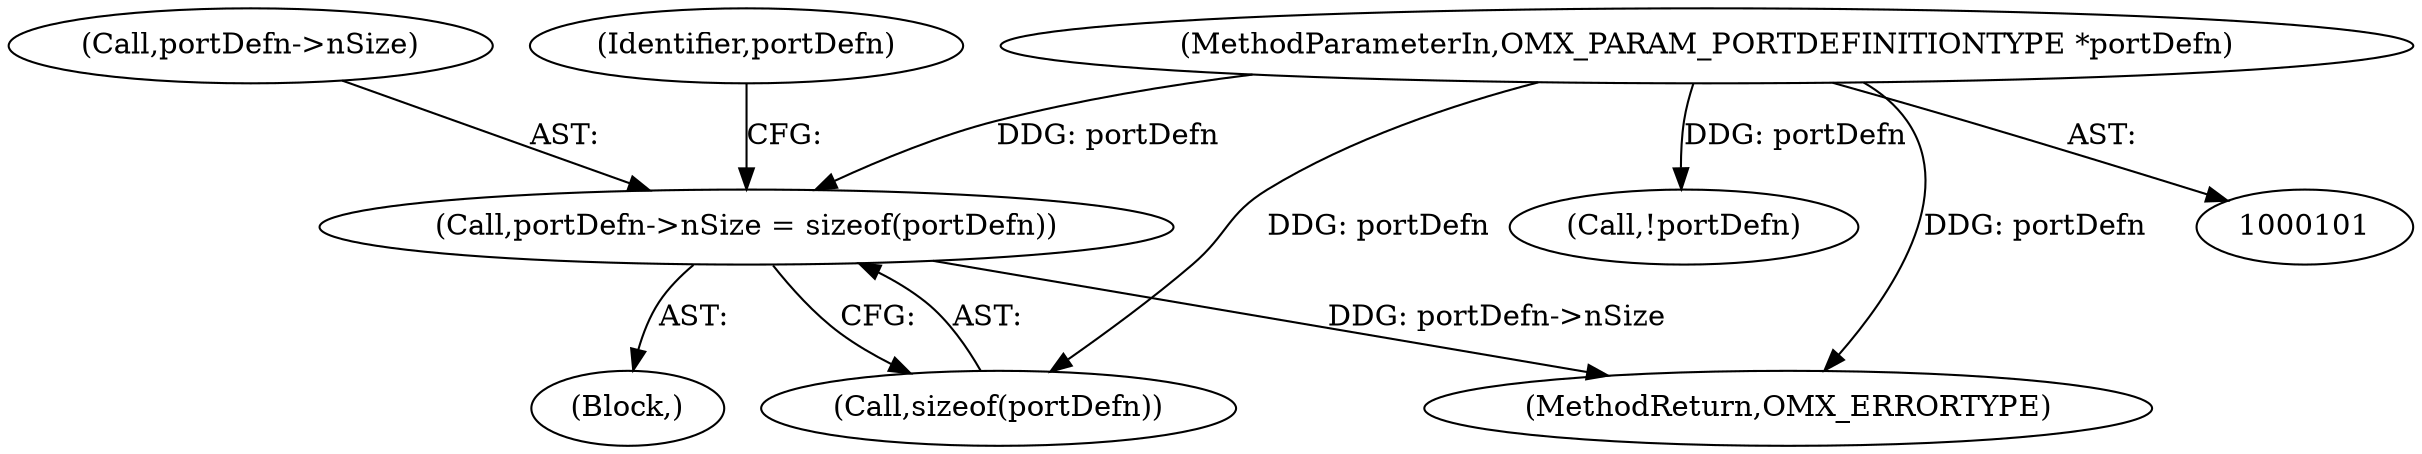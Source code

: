 digraph "0_Android_560ccdb509a7b86186fac0fce1b25bd9a3e6a6e8_3@API" {
"1000124" [label="(Call,portDefn->nSize = sizeof(portDefn))"];
"1000102" [label="(MethodParameterIn,OMX_PARAM_PORTDEFINITIONTYPE *portDefn)"];
"1000103" [label="(Block,)"];
"1000110" [label="(Call,!portDefn)"];
"1000128" [label="(Call,sizeof(portDefn))"];
"1000124" [label="(Call,portDefn->nSize = sizeof(portDefn))"];
"1000125" [label="(Call,portDefn->nSize)"];
"1000102" [label="(MethodParameterIn,OMX_PARAM_PORTDEFINITIONTYPE *portDefn)"];
"1000132" [label="(Identifier,portDefn)"];
"1000641" [label="(MethodReturn,OMX_ERRORTYPE)"];
"1000124" -> "1000103"  [label="AST: "];
"1000124" -> "1000128"  [label="CFG: "];
"1000125" -> "1000124"  [label="AST: "];
"1000128" -> "1000124"  [label="AST: "];
"1000132" -> "1000124"  [label="CFG: "];
"1000124" -> "1000641"  [label="DDG: portDefn->nSize"];
"1000102" -> "1000124"  [label="DDG: portDefn"];
"1000102" -> "1000101"  [label="AST: "];
"1000102" -> "1000641"  [label="DDG: portDefn"];
"1000102" -> "1000110"  [label="DDG: portDefn"];
"1000102" -> "1000128"  [label="DDG: portDefn"];
}

